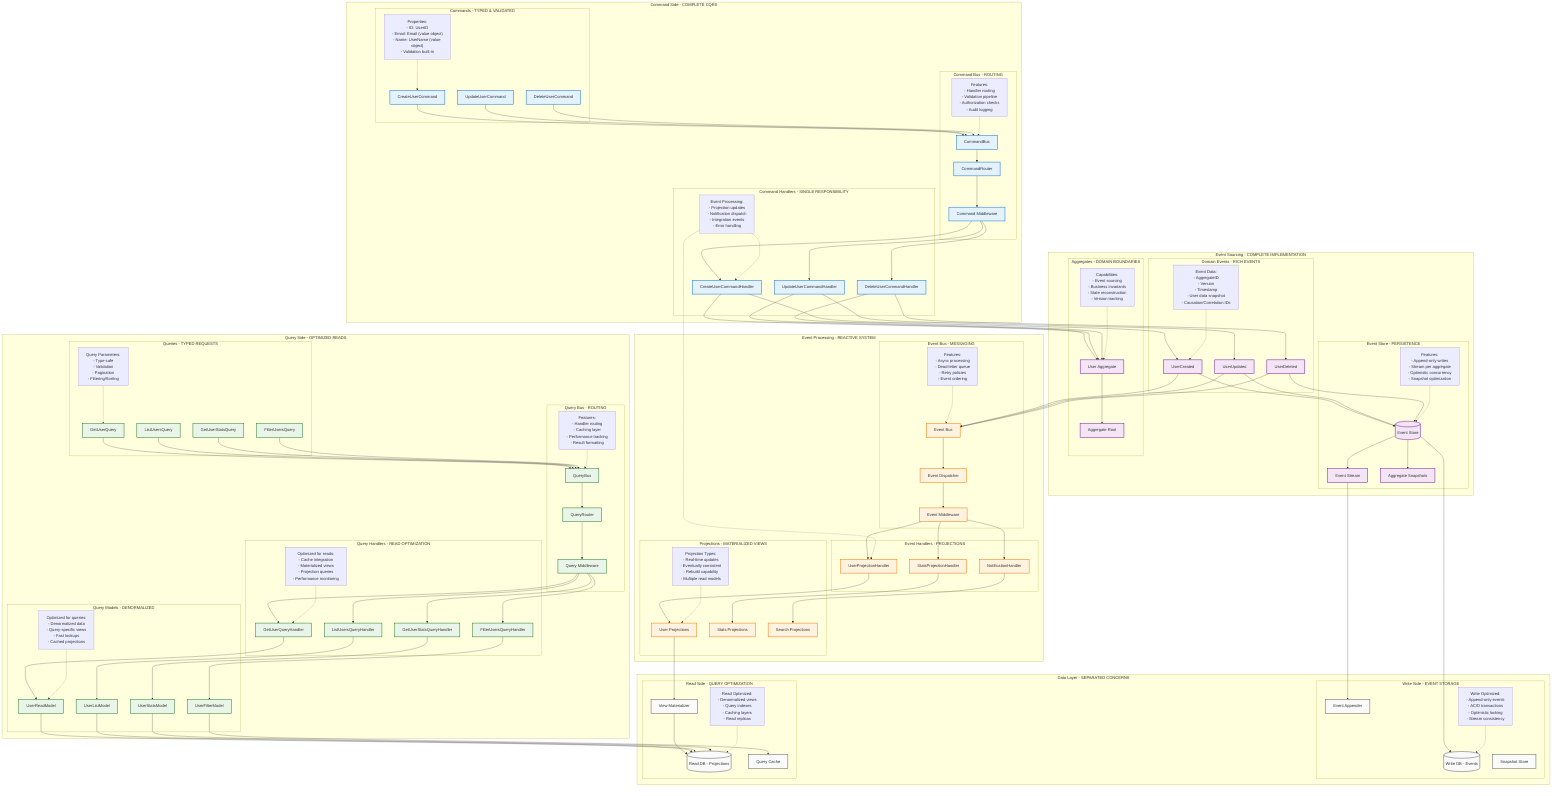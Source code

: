%% IMPROVED EVENTS & COMMANDS - Template-Arch-Lint Complete CQRS + Event Sourcing
%% Analysis Date: 2025-09-11 17:20  
%% Status: TARGET ARCHITECTURE with full Event Sourcing and CQRS implementation
graph TD
    subgraph "Command Side - COMPLETE CQRS"
        subgraph "Commands - TYPED & VALIDATED"
            CreateUserCmd[CreateUserCommand]
            UpdateUserCmd[UpdateUserCommand]
            DeleteUserCmd[DeleteUserCommand]
            CmdProps["Properties:<br/>- ID: UserID<br/>- Email: Email (value object)<br/>- Name: UserName (value object)<br/>- Validation built-in"]
        end
        
        subgraph "Command Handlers - SINGLE RESPONSIBILITY"
            CreateHandler[CreateUserCommandHandler]
            UpdateHandler[UpdateUserCommandHandler] 
            DeleteHandler[DeleteUserCommandHandler]
            HandlerProps["Responsibilities:<br/>- Command validation<br/>- Business rules<br/>- Event generation<br/>- Aggregate persistence"]
        end
        
        subgraph "Command Bus - ROUTING"
            CommandBus[CommandBus]
            CommandRouter[CommandRouter]
            Middleware[Command Middleware]
            BusProps["Features:<br/>- Handler routing<br/>- Validation pipeline<br/>- Authorization checks<br/>- Audit logging"]
        end
    end
    
    subgraph "Event Sourcing - COMPLETE IMPLEMENTATION"
        subgraph "Domain Events - RICH EVENTS"
            UserCreatedEvent[UserCreated]
            UserUpdatedEvent[UserUpdated] 
            UserDeletedEvent[UserDeleted]
            EventProps["Event Data:<br/>- AggregateID<br/>- Version<br/>- Timestamp<br/>- User data snapshot<br/>- Causation/Correlation IDs"]
        end
        
        subgraph "Event Store - PERSISTENCE"
            EventStore[(Event Store)]
            EventStream[Event Stream]
            Snapshots[Aggregate Snapshots]
            StoreProps["Features:<br/>- Append-only writes<br/>- Stream per aggregate<br/>- Optimistic concurrency<br/>- Snapshot optimization"]
        end
        
        subgraph "Aggregates - DOMAIN BOUNDARIES"
            UserAggregate[User Aggregate]
            AggregateRoot[Aggregate Root]
            AggregateProps["Capabilities:<br/>- Event sourcing<br/>- Business invariants<br/>- State reconstruction<br/>- Version tracking"]
        end
    end
    
    subgraph "Query Side - OPTIMIZED READS"
        subgraph "Query Models - DENORMALIZED"
            UserReadModel[UserReadModel]
            UserListModel[UserListModel]
            UserStatsModel[UserStatsModel]
            UserFilterModel[UserFilterModel]
            ReadModelProps["Optimized for queries:<br/>- Denormalized data<br/>- Query-specific views<br/>- Fast lookups<br/>- Cached projections"]
        end
        
        subgraph "Queries - TYPED REQUESTS"
            GetUserQuery[GetUserQuery]
            ListUsersQuery[ListUsersQuery]
            GetUserStatsQuery[GetUserStatsQuery]
            FilterUsersQuery[FilterUsersQuery]
            QueryProps["Query Parameters:<br/>- Type safe<br/>- Validation<br/>- Pagination<br/>- Filtering/Sorting"]
        end
        
        subgraph "Query Handlers - READ OPTIMIZATION"
            GetUserHandler[GetUserQueryHandler]
            ListUsersHandler[ListUsersQueryHandler]
            StatsHandler[GetUserStatsQueryHandler]
            FilterHandler[FilterUsersQueryHandler]
            QueryHandlerProps["Optimized for reads:<br/>- Cache integration<br/>- Materialized views<br/>- Projection queries<br/>- Performance monitoring"]
        end
        
        subgraph "Query Bus - ROUTING"
            QueryBus[QueryBus]
            QueryRouter[QueryRouter]
            QueryMiddleware[Query Middleware]
            QueryBusProps["Features:<br/>- Handler routing<br/>- Caching layer<br/>- Performance tracking<br/>- Result formatting"]
        end
    end
    
    subgraph "Event Processing - REACTIVE SYSTEM"
        subgraph "Event Handlers - PROJECTIONS"
            UserProjectionHandler[UserProjectionHandler]
            StatsProjectionHandler[StatsProjectionHandler]
            NotificationHandler[NotificationHandler]
            HandlerProps["Event Processing:<br/>- Projection updates<br/>- Notification dispatch<br/>- Integration events<br/>- Error handling"]
        end
        
        subgraph "Event Bus - MESSAGING"
            EventBus[Event Bus]
            EventDispatcher[Event Dispatcher]
            EventMiddleware[Event Middleware]
            EventBusProps["Features:<br/>- Async processing<br/>- Dead letter queue<br/>- Retry policies<br/>- Event ordering"]
        end
        
        subgraph "Projections - MATERIALIZED VIEWS"
            UserProjections[User Projections]
            StatsProjections[Stats Projections]
            SearchProjections[Search Projections]
            ProjectionProps["Projection Types:<br/>- Real-time updates<br/>- Eventually consistent<br/>- Rebuild capability<br/>- Multiple read models"]
        end
    end
    
    subgraph "Data Layer - SEPARATED CONCERNS"
        subgraph "Write Side - EVENT STORAGE"
            WriteDatabase[(Write DB - Events)]
            EventAppender[Event Appender]
            SnapshotStore[Snapshot Store]
            WriteProps["Write Optimized:<br/>- Append-only events<br/>- ACID transactions<br/>- Optimistic locking<br/>- Stream consistency"]
        end
        
        subgraph "Read Side - QUERY OPTIMIZATION"
            ReadDatabase[(Read DB - Projections)]
            ViewMaterializer[View Materializer]
            QueryCache[Query Cache]
            ReadProps["Read Optimized:<br/>- Denormalized views<br/>- Query indexes<br/>- Caching layers<br/>- Read replicas"]
        end
    end
    
    %% Command Flow
    CreateUserCmd --> CommandBus
    UpdateUserCmd --> CommandBus  
    DeleteUserCmd --> CommandBus
    CommandBus --> CommandRouter
    CommandRouter --> Middleware
    Middleware --> CreateHandler
    Middleware --> UpdateHandler
    Middleware --> DeleteHandler
    
    %% Command to Domain
    CreateHandler --> UserAggregate
    UpdateHandler --> UserAggregate
    DeleteHandler --> UserAggregate
    UserAggregate --> AggregateRoot
    
    %% Event Generation
    CreateHandler --> UserCreatedEvent
    UpdateHandler --> UserUpdatedEvent
    DeleteHandler --> UserDeletedEvent
    
    %% Event Persistence
    UserCreatedEvent --> EventStore
    UserUpdatedEvent --> EventStore
    UserDeletedEvent --> EventStore
    EventStore --> EventStream
    EventStore --> Snapshots
    EventStore --> WriteDatabase
    EventStream --> EventAppender
    
    %% Event Processing
    UserCreatedEvent --> EventBus
    UserUpdatedEvent --> EventBus
    UserDeletedEvent --> EventBus
    EventBus --> EventDispatcher
    EventDispatcher --> EventMiddleware
    EventMiddleware --> UserProjectionHandler
    EventMiddleware --> StatsProjectionHandler
    EventMiddleware --> NotificationHandler
    
    %% Projection Updates
    UserProjectionHandler --> UserProjections
    StatsProjectionHandler --> StatsProjections
    NotificationHandler --> SearchProjections
    UserProjections --> ViewMaterializer
    ViewMaterializer --> ReadDatabase
    
    %% Query Flow
    GetUserQuery --> QueryBus
    ListUsersQuery --> QueryBus
    GetUserStatsQuery --> QueryBus
    FilterUsersQuery --> QueryBus
    QueryBus --> QueryRouter
    QueryRouter --> QueryMiddleware
    QueryMiddleware --> GetUserHandler
    QueryMiddleware --> ListUsersHandler
    QueryMiddleware --> StatsHandler
    QueryMiddleware --> FilterHandler
    
    %% Query to Read Models
    GetUserHandler --> UserReadModel
    ListUsersHandler --> UserListModel
    StatsHandler --> UserStatsModel
    FilterHandler --> UserFilterModel
    
    %% Read Model Access
    UserReadModel --> ReadDatabase
    UserListModel --> ReadDatabase
    UserStatsModel --> ReadDatabase
    UserFilterModel --> QueryCache
    
    %% Notes positioning
    CmdProps -.-> CreateUserCmd
    HandlerProps -.-> CreateHandler
    BusProps -.-> CommandBus
    EventProps -.-> UserCreatedEvent
    StoreProps -.-> EventStore
    AggregateProps -.-> UserAggregate
    ReadModelProps -.-> UserReadModel
    QueryProps -.-> GetUserQuery
    QueryHandlerProps -.-> GetUserHandler
    QueryBusProps -.-> QueryBus
    HandlerProps -.-> UserProjectionHandler
    EventBusProps -.-> EventBus
    ProjectionProps -.-> UserProjections
    WriteProps -.-> WriteDatabase
    ReadProps -.-> ReadDatabase
    
    %% Styling
    classDef commandSide fill:#e3f2fd,stroke:#1976d2,stroke-width:2px
    classDef eventSourcing fill:#f3e5f5,stroke:#7b1fa2,stroke-width:2px  
    classDef querySide fill:#e8f5e8,stroke:#2e7d32,stroke-width:2px
    classDef eventProcessing fill:#fff3e0,stroke:#f57c00,stroke-width:2px
    classDef dataLayer fill:#fafafa,stroke:#616161,stroke-width:2px
    
    class CreateUserCmd,UpdateUserCmd,DeleteUserCmd,CreateHandler,UpdateHandler,DeleteHandler,CommandBus,CommandRouter,Middleware commandSide
    
    class UserCreatedEvent,UserUpdatedEvent,UserDeletedEvent,EventStore,EventStream,Snapshots,UserAggregate,AggregateRoot eventSourcing
    
    class UserReadModel,UserListModel,UserStatsModel,UserFilterModel,GetUserQuery,ListUsersQuery,GetUserStatsQuery,FilterUsersQuery,GetUserHandler,ListUsersHandler,StatsHandler,FilterHandler,QueryBus,QueryRouter,QueryMiddleware querySide
    
    class UserProjectionHandler,StatsProjectionHandler,NotificationHandler,EventBus,EventDispatcher,EventMiddleware,UserProjections,StatsProjections,SearchProjections eventProcessing
    
    class WriteDatabase,EventAppender,SnapshotStore,ReadDatabase,ViewMaterializer,QueryCache dataLayer